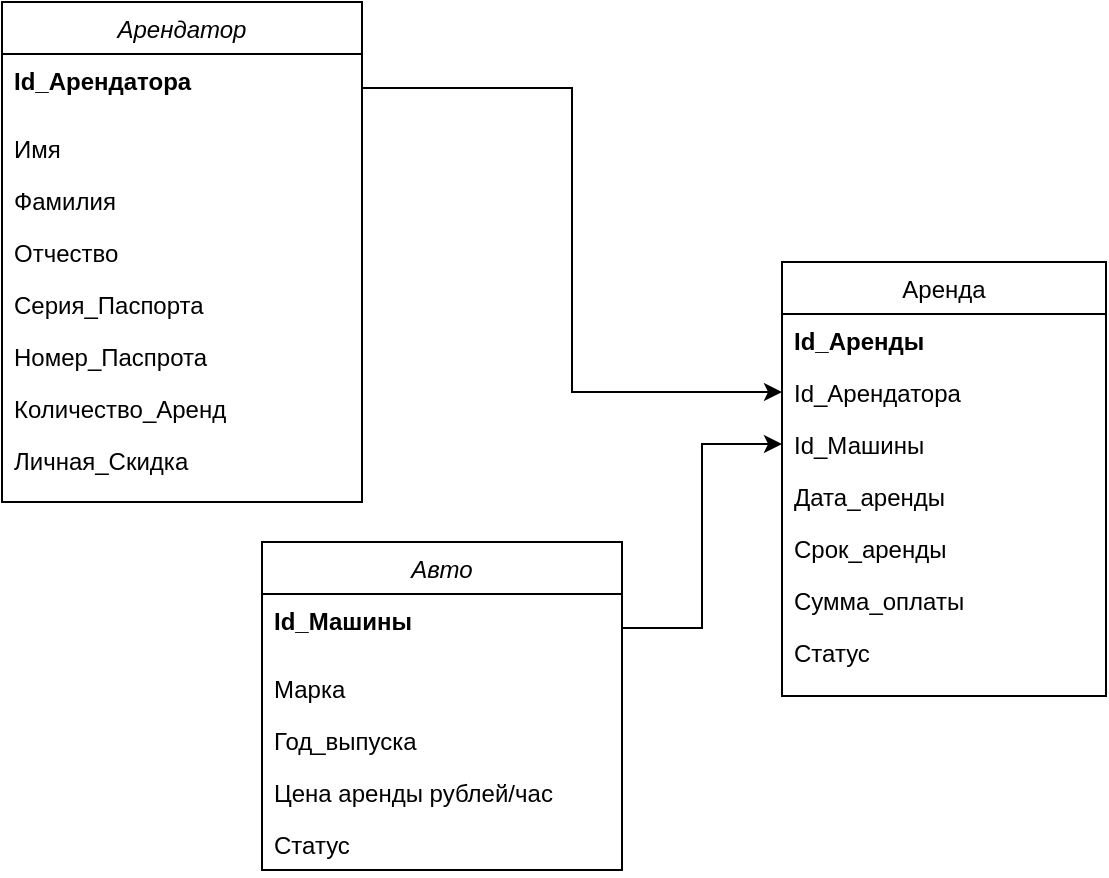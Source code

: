 <mxfile version="20.4.0" type="github">
  <diagram id="C5RBs43oDa-KdzZeNtuy" name="Page-1">
    <mxGraphModel dx="1422" dy="794" grid="1" gridSize="10" guides="1" tooltips="1" connect="1" arrows="1" fold="1" page="1" pageScale="1" pageWidth="827" pageHeight="1169" math="0" shadow="0">
      <root>
        <mxCell id="WIyWlLk6GJQsqaUBKTNV-0" />
        <mxCell id="WIyWlLk6GJQsqaUBKTNV-1" parent="WIyWlLk6GJQsqaUBKTNV-0" />
        <mxCell id="zkfFHV4jXpPFQw0GAbJ--0" value="Авто" style="swimlane;fontStyle=2;align=center;verticalAlign=top;childLayout=stackLayout;horizontal=1;startSize=26;horizontalStack=0;resizeParent=1;resizeLast=0;collapsible=1;marginBottom=0;rounded=0;shadow=0;strokeWidth=1;" parent="WIyWlLk6GJQsqaUBKTNV-1" vertex="1">
          <mxGeometry x="210" y="470" width="180" height="164" as="geometry">
            <mxRectangle x="230" y="140" width="160" height="26" as="alternateBounds" />
          </mxGeometry>
        </mxCell>
        <mxCell id="zkfFHV4jXpPFQw0GAbJ--1" value="Id_Машины" style="text;align=left;verticalAlign=top;spacingLeft=4;spacingRight=4;overflow=hidden;rotatable=0;points=[[0,0.5],[1,0.5]];portConstraint=eastwest;fontStyle=1" parent="zkfFHV4jXpPFQw0GAbJ--0" vertex="1">
          <mxGeometry y="26" width="180" height="34" as="geometry" />
        </mxCell>
        <mxCell id="zkfFHV4jXpPFQw0GAbJ--2" value="Марка" style="text;align=left;verticalAlign=top;spacingLeft=4;spacingRight=4;overflow=hidden;rotatable=0;points=[[0,0.5],[1,0.5]];portConstraint=eastwest;rounded=0;shadow=0;html=0;" parent="zkfFHV4jXpPFQw0GAbJ--0" vertex="1">
          <mxGeometry y="60" width="180" height="26" as="geometry" />
        </mxCell>
        <mxCell id="zkfFHV4jXpPFQw0GAbJ--3" value="Год_выпуска" style="text;align=left;verticalAlign=top;spacingLeft=4;spacingRight=4;overflow=hidden;rotatable=0;points=[[0,0.5],[1,0.5]];portConstraint=eastwest;rounded=0;shadow=0;html=0;" parent="zkfFHV4jXpPFQw0GAbJ--0" vertex="1">
          <mxGeometry y="86" width="180" height="26" as="geometry" />
        </mxCell>
        <mxCell id="zkfFHV4jXpPFQw0GAbJ--5" value="Цена аренды рублей/час&#xa;" style="text;align=left;verticalAlign=top;spacingLeft=4;spacingRight=4;overflow=hidden;rotatable=0;points=[[0,0.5],[1,0.5]];portConstraint=eastwest;" parent="zkfFHV4jXpPFQw0GAbJ--0" vertex="1">
          <mxGeometry y="112" width="180" height="26" as="geometry" />
        </mxCell>
        <mxCell id="fpNuNLLt0R6YCFhjfxDy-10" value="Статус" style="text;align=left;verticalAlign=top;spacingLeft=4;spacingRight=4;overflow=hidden;rotatable=0;points=[[0,0.5],[1,0.5]];portConstraint=eastwest;" vertex="1" parent="zkfFHV4jXpPFQw0GAbJ--0">
          <mxGeometry y="138" width="180" height="26" as="geometry" />
        </mxCell>
        <mxCell id="zkfFHV4jXpPFQw0GAbJ--17" value="Аренда" style="swimlane;fontStyle=0;align=center;verticalAlign=top;childLayout=stackLayout;horizontal=1;startSize=26;horizontalStack=0;resizeParent=1;resizeLast=0;collapsible=1;marginBottom=0;rounded=0;shadow=0;strokeWidth=1;" parent="WIyWlLk6GJQsqaUBKTNV-1" vertex="1">
          <mxGeometry x="470" y="330" width="162" height="217" as="geometry">
            <mxRectangle x="550" y="140" width="160" height="26" as="alternateBounds" />
          </mxGeometry>
        </mxCell>
        <mxCell id="fpNuNLLt0R6YCFhjfxDy-26" value="Id_Аренды" style="text;align=left;verticalAlign=top;spacingLeft=4;spacingRight=4;overflow=hidden;rotatable=0;points=[[0,0.5],[1,0.5]];portConstraint=eastwest;fontStyle=1" vertex="1" parent="zkfFHV4jXpPFQw0GAbJ--17">
          <mxGeometry y="26" width="162" height="26" as="geometry" />
        </mxCell>
        <mxCell id="zkfFHV4jXpPFQw0GAbJ--19" value="Id_Арендатора" style="text;align=left;verticalAlign=top;spacingLeft=4;spacingRight=4;overflow=hidden;rotatable=0;points=[[0,0.5],[1,0.5]];portConstraint=eastwest;rounded=0;shadow=0;html=0;" parent="zkfFHV4jXpPFQw0GAbJ--17" vertex="1">
          <mxGeometry y="52" width="162" height="26" as="geometry" />
        </mxCell>
        <mxCell id="zkfFHV4jXpPFQw0GAbJ--20" value="Id_Машины" style="text;align=left;verticalAlign=top;spacingLeft=4;spacingRight=4;overflow=hidden;rotatable=0;points=[[0,0.5],[1,0.5]];portConstraint=eastwest;rounded=0;shadow=0;html=0;" parent="zkfFHV4jXpPFQw0GAbJ--17" vertex="1">
          <mxGeometry y="78" width="162" height="26" as="geometry" />
        </mxCell>
        <mxCell id="zkfFHV4jXpPFQw0GAbJ--24" value="Дата_аренды" style="text;align=left;verticalAlign=top;spacingLeft=4;spacingRight=4;overflow=hidden;rotatable=0;points=[[0,0.5],[1,0.5]];portConstraint=eastwest;" parent="zkfFHV4jXpPFQw0GAbJ--17" vertex="1">
          <mxGeometry y="104" width="162" height="26" as="geometry" />
        </mxCell>
        <mxCell id="zkfFHV4jXpPFQw0GAbJ--25" value="Срок_аренды" style="text;align=left;verticalAlign=top;spacingLeft=4;spacingRight=4;overflow=hidden;rotatable=0;points=[[0,0.5],[1,0.5]];portConstraint=eastwest;" parent="zkfFHV4jXpPFQw0GAbJ--17" vertex="1">
          <mxGeometry y="130" width="162" height="26" as="geometry" />
        </mxCell>
        <mxCell id="fpNuNLLt0R6YCFhjfxDy-11" value="Сумма_оплаты" style="text;align=left;verticalAlign=top;spacingLeft=4;spacingRight=4;overflow=hidden;rotatable=0;points=[[0,0.5],[1,0.5]];portConstraint=eastwest;" vertex="1" parent="zkfFHV4jXpPFQw0GAbJ--17">
          <mxGeometry y="156" width="162" height="26" as="geometry" />
        </mxCell>
        <mxCell id="fpNuNLLt0R6YCFhjfxDy-12" value="Статус" style="text;align=left;verticalAlign=top;spacingLeft=4;spacingRight=4;overflow=hidden;rotatable=0;points=[[0,0.5],[1,0.5]];portConstraint=eastwest;" vertex="1" parent="zkfFHV4jXpPFQw0GAbJ--17">
          <mxGeometry y="182" width="162" height="26" as="geometry" />
        </mxCell>
        <mxCell id="fpNuNLLt0R6YCFhjfxDy-14" value="Арендатор" style="swimlane;fontStyle=2;align=center;verticalAlign=top;childLayout=stackLayout;horizontal=1;startSize=26;horizontalStack=0;resizeParent=1;resizeLast=0;collapsible=1;marginBottom=0;rounded=0;shadow=0;strokeWidth=1;" vertex="1" parent="WIyWlLk6GJQsqaUBKTNV-1">
          <mxGeometry x="80" y="200" width="180" height="250" as="geometry">
            <mxRectangle x="230" y="140" width="160" height="26" as="alternateBounds" />
          </mxGeometry>
        </mxCell>
        <mxCell id="fpNuNLLt0R6YCFhjfxDy-15" value="Id_Арендатора" style="text;align=left;verticalAlign=top;spacingLeft=4;spacingRight=4;overflow=hidden;rotatable=0;points=[[0,0.5],[1,0.5]];portConstraint=eastwest;fontStyle=1" vertex="1" parent="fpNuNLLt0R6YCFhjfxDy-14">
          <mxGeometry y="26" width="180" height="34" as="geometry" />
        </mxCell>
        <mxCell id="fpNuNLLt0R6YCFhjfxDy-16" value="Имя" style="text;align=left;verticalAlign=top;spacingLeft=4;spacingRight=4;overflow=hidden;rotatable=0;points=[[0,0.5],[1,0.5]];portConstraint=eastwest;rounded=0;shadow=0;html=0;" vertex="1" parent="fpNuNLLt0R6YCFhjfxDy-14">
          <mxGeometry y="60" width="180" height="26" as="geometry" />
        </mxCell>
        <mxCell id="fpNuNLLt0R6YCFhjfxDy-17" value="Фамилия" style="text;align=left;verticalAlign=top;spacingLeft=4;spacingRight=4;overflow=hidden;rotatable=0;points=[[0,0.5],[1,0.5]];portConstraint=eastwest;rounded=0;shadow=0;html=0;" vertex="1" parent="fpNuNLLt0R6YCFhjfxDy-14">
          <mxGeometry y="86" width="180" height="26" as="geometry" />
        </mxCell>
        <mxCell id="fpNuNLLt0R6YCFhjfxDy-18" value="Отчество" style="text;align=left;verticalAlign=top;spacingLeft=4;spacingRight=4;overflow=hidden;rotatable=0;points=[[0,0.5],[1,0.5]];portConstraint=eastwest;" vertex="1" parent="fpNuNLLt0R6YCFhjfxDy-14">
          <mxGeometry y="112" width="180" height="26" as="geometry" />
        </mxCell>
        <mxCell id="fpNuNLLt0R6YCFhjfxDy-19" value="Серия_Паспорта" style="text;align=left;verticalAlign=top;spacingLeft=4;spacingRight=4;overflow=hidden;rotatable=0;points=[[0,0.5],[1,0.5]];portConstraint=eastwest;" vertex="1" parent="fpNuNLLt0R6YCFhjfxDy-14">
          <mxGeometry y="138" width="180" height="26" as="geometry" />
        </mxCell>
        <mxCell id="fpNuNLLt0R6YCFhjfxDy-20" value="Номер_Паспрота" style="text;align=left;verticalAlign=top;spacingLeft=4;spacingRight=4;overflow=hidden;rotatable=0;points=[[0,0.5],[1,0.5]];portConstraint=eastwest;" vertex="1" parent="fpNuNLLt0R6YCFhjfxDy-14">
          <mxGeometry y="164" width="180" height="26" as="geometry" />
        </mxCell>
        <mxCell id="fpNuNLLt0R6YCFhjfxDy-21" value="Количество_Аренд" style="text;align=left;verticalAlign=top;spacingLeft=4;spacingRight=4;overflow=hidden;rotatable=0;points=[[0,0.5],[1,0.5]];portConstraint=eastwest;" vertex="1" parent="fpNuNLLt0R6YCFhjfxDy-14">
          <mxGeometry y="190" width="180" height="26" as="geometry" />
        </mxCell>
        <mxCell id="fpNuNLLt0R6YCFhjfxDy-22" value="Личная_Скидка" style="text;align=left;verticalAlign=top;spacingLeft=4;spacingRight=4;overflow=hidden;rotatable=0;points=[[0,0.5],[1,0.5]];portConstraint=eastwest;" vertex="1" parent="fpNuNLLt0R6YCFhjfxDy-14">
          <mxGeometry y="216" width="180" height="26" as="geometry" />
        </mxCell>
        <mxCell id="fpNuNLLt0R6YCFhjfxDy-24" style="edgeStyle=orthogonalEdgeStyle;rounded=0;orthogonalLoop=1;jettySize=auto;html=1;entryX=0;entryY=0.5;entryDx=0;entryDy=0;" edge="1" parent="WIyWlLk6GJQsqaUBKTNV-1" source="fpNuNLLt0R6YCFhjfxDy-15" target="zkfFHV4jXpPFQw0GAbJ--19">
          <mxGeometry relative="1" as="geometry">
            <mxPoint x="390" y="390" as="targetPoint" />
          </mxGeometry>
        </mxCell>
        <mxCell id="fpNuNLLt0R6YCFhjfxDy-25" style="edgeStyle=orthogonalEdgeStyle;rounded=0;orthogonalLoop=1;jettySize=auto;html=1;entryX=0;entryY=0.5;entryDx=0;entryDy=0;" edge="1" parent="WIyWlLk6GJQsqaUBKTNV-1" source="zkfFHV4jXpPFQw0GAbJ--1" target="zkfFHV4jXpPFQw0GAbJ--20">
          <mxGeometry relative="1" as="geometry" />
        </mxCell>
      </root>
    </mxGraphModel>
  </diagram>
</mxfile>
